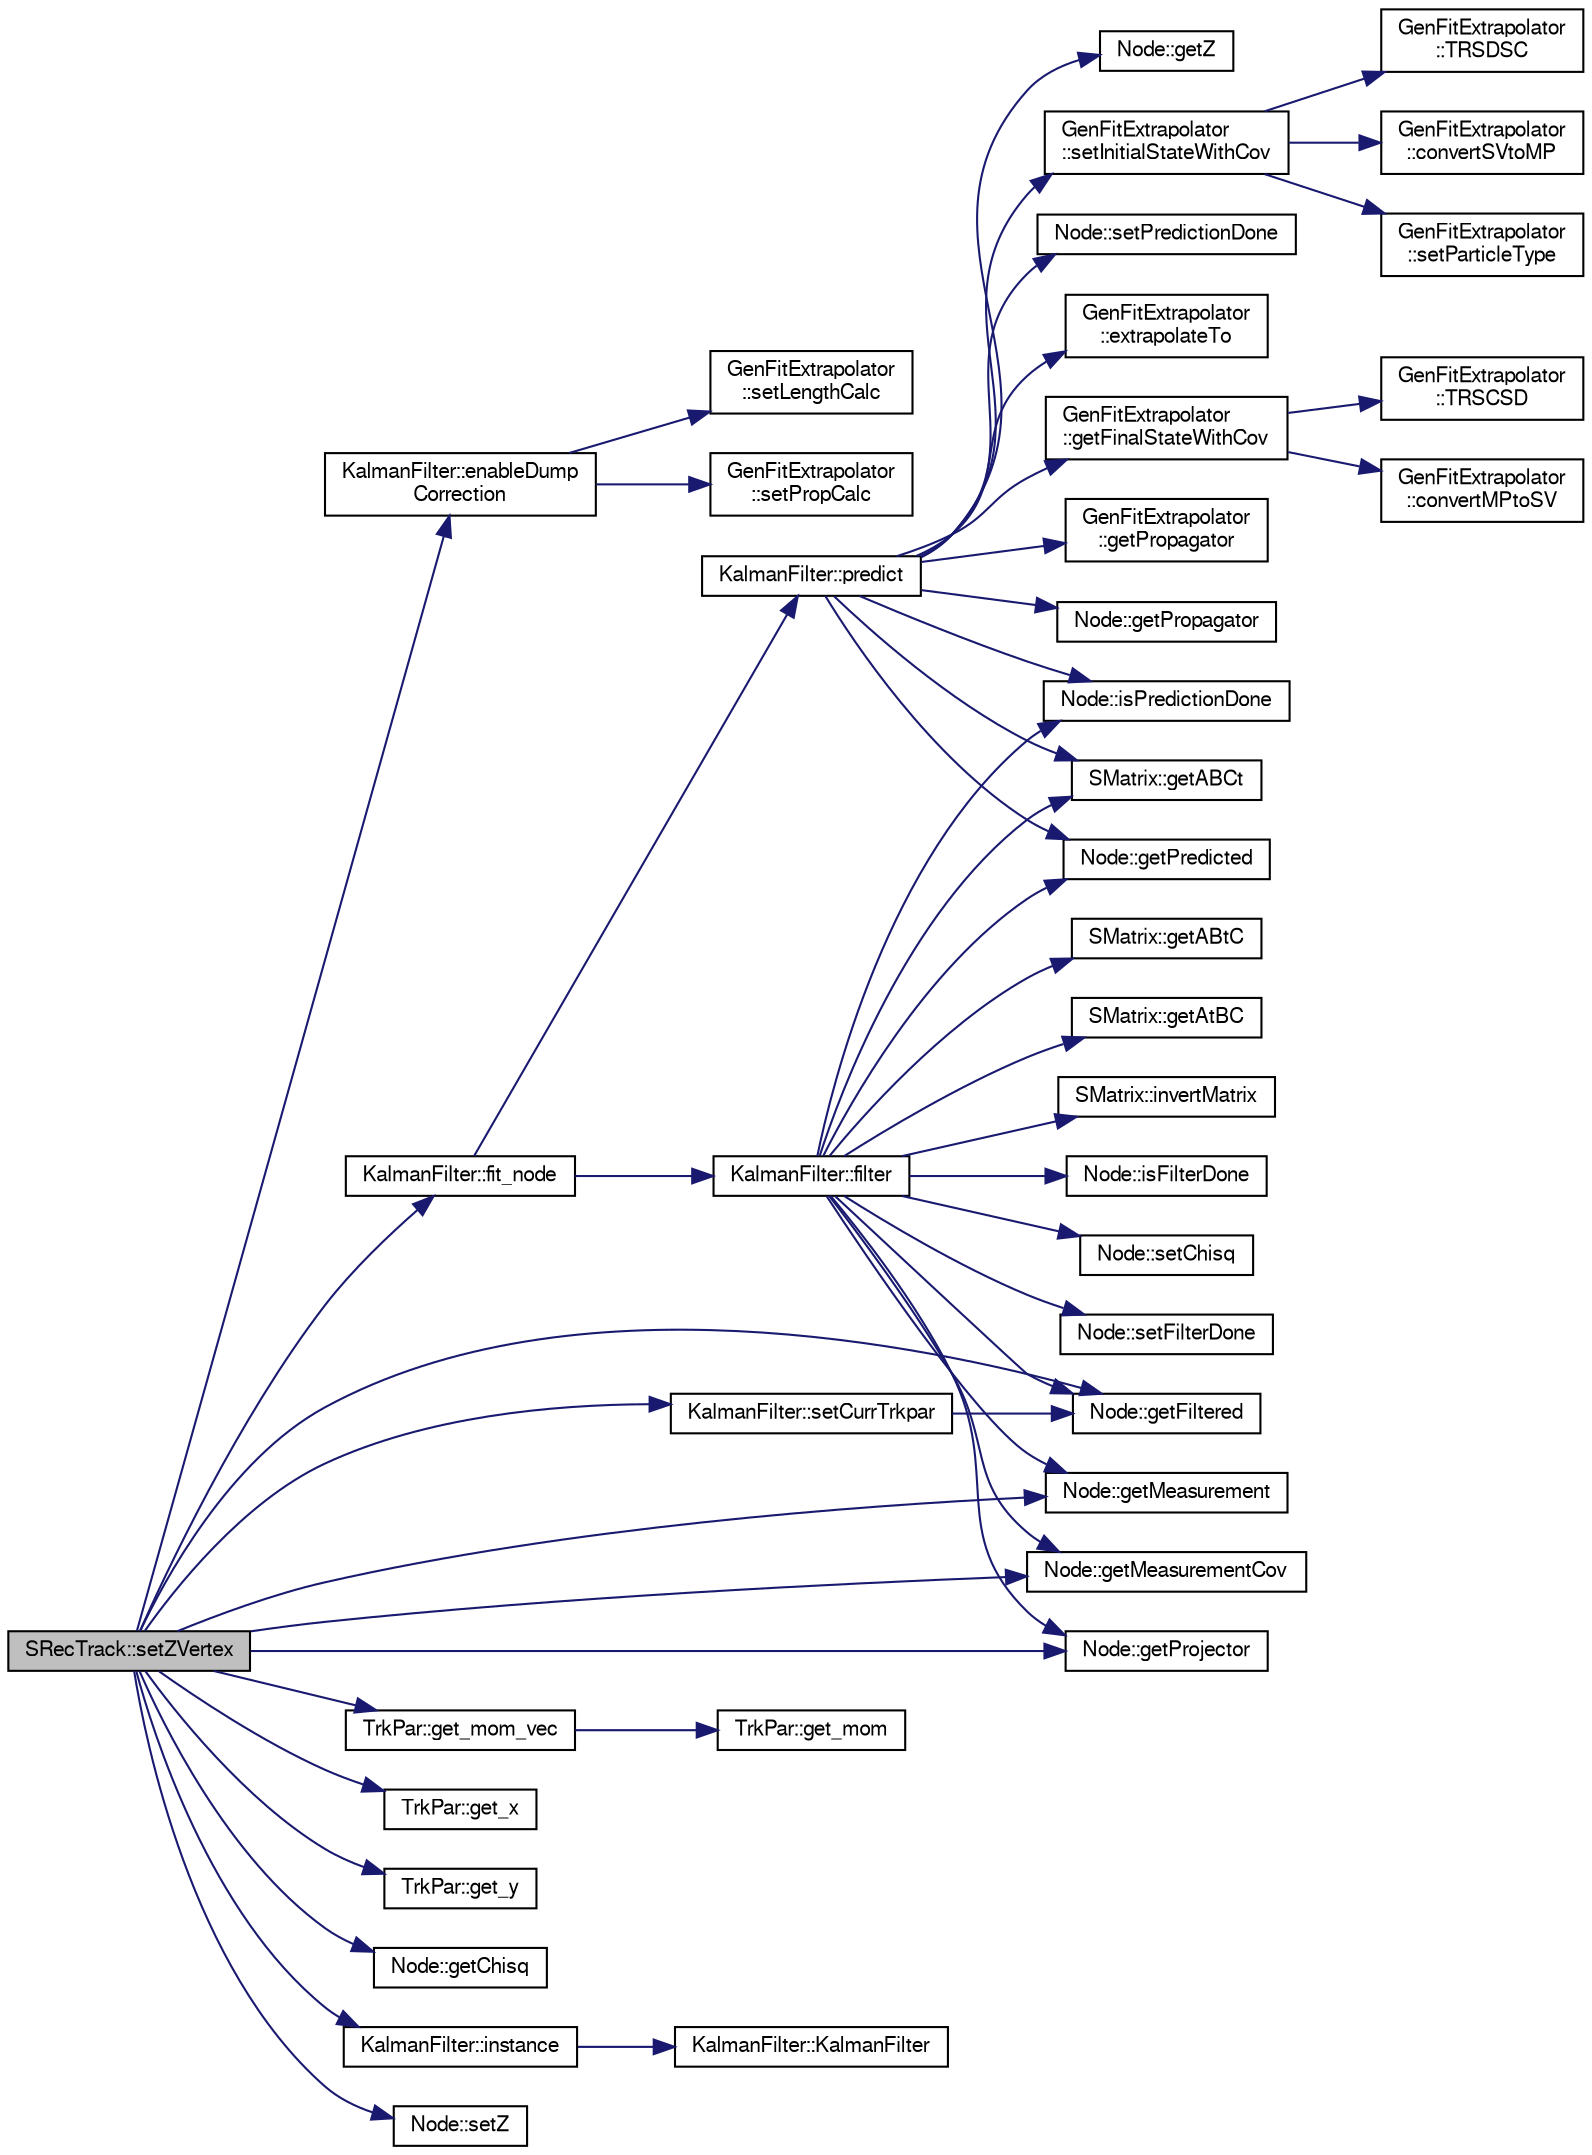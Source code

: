 digraph "SRecTrack::setZVertex"
{
  bgcolor="transparent";
  edge [fontname="FreeSans",fontsize="10",labelfontname="FreeSans",labelfontsize="10"];
  node [fontname="FreeSans",fontsize="10",shape=record];
  rankdir="LR";
  Node1 [label="SRecTrack::setZVertex",height=0.2,width=0.4,color="black", fillcolor="grey75", style="filled" fontcolor="black"];
  Node1 -> Node2 [color="midnightblue",fontsize="10",style="solid",fontname="FreeSans"];
  Node2 [label="KalmanFilter::enableDump\lCorrection",height=0.2,width=0.4,color="black",URL="$d6/d2a/classKalmanFilter.html#aa8071f1a779f51acd7790c731ec9fca2",tooltip="Enable the dump mode: stop calc prop matrix, start calc travel length. "];
  Node2 -> Node3 [color="midnightblue",fontsize="10",style="solid",fontname="FreeSans"];
  Node3 [label="GenFitExtrapolator\l::setLengthCalc",height=0.2,width=0.4,color="black",URL="$d1/d3d/classGenFitExtrapolator.html#acac6549d516c6784082967ffed07b848"];
  Node2 -> Node4 [color="midnightblue",fontsize="10",style="solid",fontname="FreeSans"];
  Node4 [label="GenFitExtrapolator\l::setPropCalc",height=0.2,width=0.4,color="black",URL="$d1/d3d/classGenFitExtrapolator.html#a39eec48c004525ea9b2ac216b85507ab",tooltip="External control of modes. "];
  Node1 -> Node5 [color="midnightblue",fontsize="10",style="solid",fontname="FreeSans"];
  Node5 [label="KalmanFilter::fit_node",height=0.2,width=0.4,color="black",URL="$d6/d2a/classKalmanFilter.html#a9c77cbaf604c1adc5e0e12ef3463d37c",tooltip="Fit one node. "];
  Node5 -> Node6 [color="midnightblue",fontsize="10",style="solid",fontname="FreeSans"];
  Node6 [label="KalmanFilter::filter",height=0.2,width=0.4,color="black",URL="$d6/d2a/classKalmanFilter.html#a06b2c6aa660f89c5f30e164b0a29512c"];
  Node6 -> Node7 [color="midnightblue",fontsize="10",style="solid",fontname="FreeSans"];
  Node7 [label="SMatrix::getABCt",height=0.2,width=0.4,color="black",URL="$d9/db7/classSMatrix.html#a5b825aefb91608b827fbb652501eaecc"];
  Node6 -> Node8 [color="midnightblue",fontsize="10",style="solid",fontname="FreeSans"];
  Node8 [label="SMatrix::getABtC",height=0.2,width=0.4,color="black",URL="$d9/db7/classSMatrix.html#a03a7887eb40e088b798124c6cc6fe526"];
  Node6 -> Node9 [color="midnightblue",fontsize="10",style="solid",fontname="FreeSans"];
  Node9 [label="SMatrix::getAtBC",height=0.2,width=0.4,color="black",URL="$d9/db7/classSMatrix.html#a92895b3c0152de2335f0c60b6ccdc60e"];
  Node6 -> Node10 [color="midnightblue",fontsize="10",style="solid",fontname="FreeSans"];
  Node10 [label="Node::getFiltered",height=0.2,width=0.4,color="black",URL="$df/dd0/classNode.html#ab483dc1ccfa5a0dc9ba876ee9a2134c9"];
  Node6 -> Node11 [color="midnightblue",fontsize="10",style="solid",fontname="FreeSans"];
  Node11 [label="Node::getMeasurement",height=0.2,width=0.4,color="black",URL="$df/dd0/classNode.html#a4e6f7c1350b1445ca9b9221cb709dbcb"];
  Node6 -> Node12 [color="midnightblue",fontsize="10",style="solid",fontname="FreeSans"];
  Node12 [label="Node::getMeasurementCov",height=0.2,width=0.4,color="black",URL="$df/dd0/classNode.html#aba6dd9d4c392f430d1c93d4af381dbaa"];
  Node6 -> Node13 [color="midnightblue",fontsize="10",style="solid",fontname="FreeSans"];
  Node13 [label="Node::getPredicted",height=0.2,width=0.4,color="black",URL="$df/dd0/classNode.html#a49001f3ff76ccd0091837d333f8698f8",tooltip="Gets. "];
  Node6 -> Node14 [color="midnightblue",fontsize="10",style="solid",fontname="FreeSans"];
  Node14 [label="Node::getProjector",height=0.2,width=0.4,color="black",URL="$df/dd0/classNode.html#ab276ce7246c8434b058236346dc121fd"];
  Node6 -> Node15 [color="midnightblue",fontsize="10",style="solid",fontname="FreeSans"];
  Node15 [label="SMatrix::invertMatrix",height=0.2,width=0.4,color="black",URL="$d9/db7/classSMatrix.html#ac07d7810681bd4683b433c29187d7a5a"];
  Node6 -> Node16 [color="midnightblue",fontsize="10",style="solid",fontname="FreeSans"];
  Node16 [label="Node::isFilterDone",height=0.2,width=0.4,color="black",URL="$df/dd0/classNode.html#a35fb6b17a2553e4ff684f9cbd1e9a72c"];
  Node6 -> Node17 [color="midnightblue",fontsize="10",style="solid",fontname="FreeSans"];
  Node17 [label="Node::isPredictionDone",height=0.2,width=0.4,color="black",URL="$df/dd0/classNode.html#a85c7247d8b700b6e836479d7666467e4"];
  Node6 -> Node18 [color="midnightblue",fontsize="10",style="solid",fontname="FreeSans"];
  Node18 [label="Node::setChisq",height=0.2,width=0.4,color="black",URL="$df/dd0/classNode.html#a84513468a161f558e0722ad6585e7d2e"];
  Node6 -> Node19 [color="midnightblue",fontsize="10",style="solid",fontname="FreeSans"];
  Node19 [label="Node::setFilterDone",height=0.2,width=0.4,color="black",URL="$df/dd0/classNode.html#a4beaaa953c5b36787c115a33b8b22b08"];
  Node5 -> Node20 [color="midnightblue",fontsize="10",style="solid",fontname="FreeSans"];
  Node20 [label="KalmanFilter::predict",height=0.2,width=0.4,color="black",URL="$d6/d2a/classKalmanFilter.html#adfaf7ddeefb43919df6aee3f1e2638ae",tooltip="Kalman filter steps. "];
  Node20 -> Node21 [color="midnightblue",fontsize="10",style="solid",fontname="FreeSans"];
  Node21 [label="GenFitExtrapolator\l::extrapolateTo",height=0.2,width=0.4,color="black",URL="$d1/d3d/classGenFitExtrapolator.html#a7b1a68079d56beae96151d18c5166526"];
  Node20 -> Node7 [color="midnightblue",fontsize="10",style="solid",fontname="FreeSans"];
  Node20 -> Node22 [color="midnightblue",fontsize="10",style="solid",fontname="FreeSans"];
  Node22 [label="GenFitExtrapolator\l::getFinalStateWithCov",height=0.2,width=0.4,color="black",URL="$d1/d3d/classGenFitExtrapolator.html#af0f921bf2fe387759c642a9b7c348109",tooltip="Get the final state parameters and covariance. "];
  Node22 -> Node23 [color="midnightblue",fontsize="10",style="solid",fontname="FreeSans"];
  Node23 [label="GenFitExtrapolator\l::convertMPtoSV",height=0.2,width=0.4,color="black",URL="$d1/d3d/classGenFitExtrapolator.html#a555c962eb4a305b009e3a37069a57c63"];
  Node22 -> Node24 [color="midnightblue",fontsize="10",style="solid",fontname="FreeSans"];
  Node24 [label="GenFitExtrapolator\l::TRSCSD",height=0.2,width=0.4,color="black",URL="$d1/d3d/classGenFitExtrapolator.html#af89a02f2ed82e4444bae4662f07b1682"];
  Node20 -> Node13 [color="midnightblue",fontsize="10",style="solid",fontname="FreeSans"];
  Node20 -> Node25 [color="midnightblue",fontsize="10",style="solid",fontname="FreeSans"];
  Node25 [label="GenFitExtrapolator\l::getPropagator",height=0.2,width=0.4,color="black",URL="$d1/d3d/classGenFitExtrapolator.html#ac013889a915dded109c6b9fd236b31dd",tooltip="Get the propagator. "];
  Node20 -> Node26 [color="midnightblue",fontsize="10",style="solid",fontname="FreeSans"];
  Node26 [label="Node::getPropagator",height=0.2,width=0.4,color="black",URL="$df/dd0/classNode.html#aea3d844fd090737d8981ac1f6bbca3a7"];
  Node20 -> Node27 [color="midnightblue",fontsize="10",style="solid",fontname="FreeSans"];
  Node27 [label="Node::getZ",height=0.2,width=0.4,color="black",URL="$df/dd0/classNode.html#ab26d80e97604621eab868ebacda71304"];
  Node20 -> Node17 [color="midnightblue",fontsize="10",style="solid",fontname="FreeSans"];
  Node20 -> Node28 [color="midnightblue",fontsize="10",style="solid",fontname="FreeSans"];
  Node28 [label="GenFitExtrapolator\l::setInitialStateWithCov",height=0.2,width=0.4,color="black",URL="$d1/d3d/classGenFitExtrapolator.html#af4266f5d426d735721763e75e530cd48",tooltip="Set input initial state parameters. "];
  Node28 -> Node29 [color="midnightblue",fontsize="10",style="solid",fontname="FreeSans"];
  Node29 [label="GenFitExtrapolator\l::convertSVtoMP",height=0.2,width=0.4,color="black",URL="$d1/d3d/classGenFitExtrapolator.html#a665990fee41ea5f21f14b8b8be2123e7",tooltip="Transformation between the state vector and the mom/pos. "];
  Node28 -> Node30 [color="midnightblue",fontsize="10",style="solid",fontname="FreeSans"];
  Node30 [label="GenFitExtrapolator\l::setParticleType",height=0.2,width=0.4,color="black",URL="$d1/d3d/classGenFitExtrapolator.html#a9dac444d8a4c8632bf60968fa5b929c3",tooltip="Set particle type. "];
  Node28 -> Node31 [color="midnightblue",fontsize="10",style="solid",fontname="FreeSans"];
  Node31 [label="GenFitExtrapolator\l::TRSDSC",height=0.2,width=0.4,color="black",URL="$d1/d3d/classGenFitExtrapolator.html#a96d70bf901dbf71f4772873a3b1df1b5"];
  Node20 -> Node32 [color="midnightblue",fontsize="10",style="solid",fontname="FreeSans"];
  Node32 [label="Node::setPredictionDone",height=0.2,width=0.4,color="black",URL="$df/dd0/classNode.html#a10e8167a975add910020702519aaadb0"];
  Node1 -> Node33 [color="midnightblue",fontsize="10",style="solid",fontname="FreeSans"];
  Node33 [label="TrkPar::get_mom_vec",height=0.2,width=0.4,color="black",URL="$d2/d70/classTrkPar.html#a144f65eec516de2add02c90211eb655c"];
  Node33 -> Node34 [color="midnightblue",fontsize="10",style="solid",fontname="FreeSans"];
  Node34 [label="TrkPar::get_mom",height=0.2,width=0.4,color="black",URL="$d2/d70/classTrkPar.html#a98db9ac6051888eb9bbcb224cca2bcf5"];
  Node1 -> Node35 [color="midnightblue",fontsize="10",style="solid",fontname="FreeSans"];
  Node35 [label="TrkPar::get_x",height=0.2,width=0.4,color="black",URL="$d2/d70/classTrkPar.html#af6c71e40d32ee559292d927b271b2b7a"];
  Node1 -> Node36 [color="midnightblue",fontsize="10",style="solid",fontname="FreeSans"];
  Node36 [label="TrkPar::get_y",height=0.2,width=0.4,color="black",URL="$d2/d70/classTrkPar.html#a04101dd3ba83b7ebba771126f22a22c6"];
  Node1 -> Node37 [color="midnightblue",fontsize="10",style="solid",fontname="FreeSans"];
  Node37 [label="Node::getChisq",height=0.2,width=0.4,color="black",URL="$df/dd0/classNode.html#a47f85a076ff52d02b1bf5327348ad8dd"];
  Node1 -> Node10 [color="midnightblue",fontsize="10",style="solid",fontname="FreeSans"];
  Node1 -> Node11 [color="midnightblue",fontsize="10",style="solid",fontname="FreeSans"];
  Node1 -> Node12 [color="midnightblue",fontsize="10",style="solid",fontname="FreeSans"];
  Node1 -> Node14 [color="midnightblue",fontsize="10",style="solid",fontname="FreeSans"];
  Node1 -> Node38 [color="midnightblue",fontsize="10",style="solid",fontname="FreeSans"];
  Node38 [label="KalmanFilter::instance",height=0.2,width=0.4,color="black",URL="$d6/d2a/classKalmanFilter.html#a6f0a34958ea81f4f3843ad3c03bfa366",tooltip="singlton instance "];
  Node38 -> Node39 [color="midnightblue",fontsize="10",style="solid",fontname="FreeSans"];
  Node39 [label="KalmanFilter::KalmanFilter",height=0.2,width=0.4,color="black",URL="$d6/d2a/classKalmanFilter.html#ae44df2d206d9c7a7083b1a0313f20a73",tooltip="Real constructor. "];
  Node1 -> Node40 [color="midnightblue",fontsize="10",style="solid",fontname="FreeSans"];
  Node40 [label="KalmanFilter::setCurrTrkpar",height=0.2,width=0.4,color="black",URL="$d6/d2a/classKalmanFilter.html#a8d8429d9087367301473581d099091f6",tooltip="set the current track parameter using the current node "];
  Node40 -> Node10 [color="midnightblue",fontsize="10",style="solid",fontname="FreeSans"];
  Node1 -> Node41 [color="midnightblue",fontsize="10",style="solid",fontname="FreeSans"];
  Node41 [label="Node::setZ",height=0.2,width=0.4,color="black",URL="$df/dd0/classNode.html#a3e34b0104817584060e987797eb5d18c"];
}
